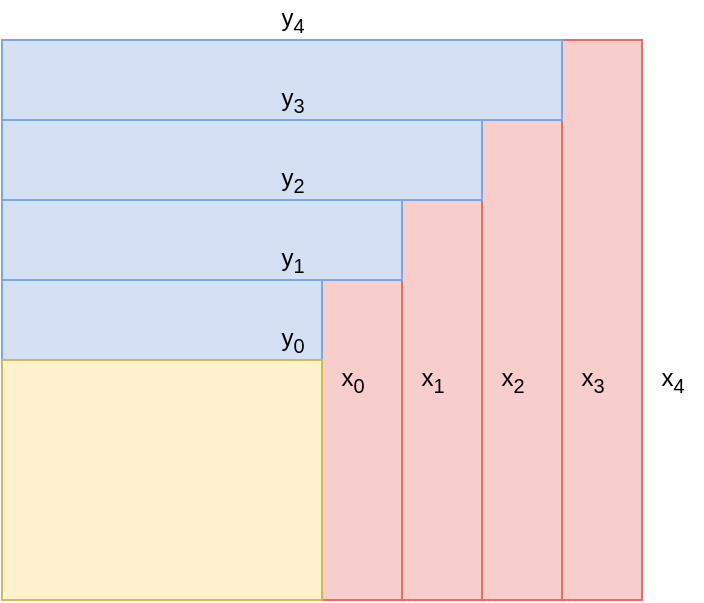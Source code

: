<mxfile version="16.5.6" type="device"><diagram id="Fa1Z88mqUrpcYjooUXyH" name="Page-1"><mxGraphModel dx="942" dy="613" grid="1" gridSize="10" guides="1" tooltips="1" connect="1" arrows="1" fold="1" page="1" pageScale="1" pageWidth="827" pageHeight="1169" math="0" shadow="0"><root><mxCell id="0"/><mxCell id="1" parent="0"/><mxCell id="A20vgs2BiuzFDG13m7Nh-1" value="" style="whiteSpace=wrap;html=1;fillColor=#F8CECC;strokeColor=#EA6B66;" vertex="1" parent="1"><mxGeometry x="600" y="80" width="40" height="280" as="geometry"/></mxCell><mxCell id="A20vgs2BiuzFDG13m7Nh-2" value="" style="whiteSpace=wrap;html=1;strokeColor=#EA6B66;fillColor=#F8CECC;" vertex="1" parent="1"><mxGeometry x="560" y="120" width="40" height="240" as="geometry"/></mxCell><mxCell id="A20vgs2BiuzFDG13m7Nh-3" value="" style="whiteSpace=wrap;html=1;strokeColor=#EA6B66;fillColor=#F8CECC;" vertex="1" parent="1"><mxGeometry x="520" y="160" width="40" height="200" as="geometry"/></mxCell><mxCell id="A20vgs2BiuzFDG13m7Nh-4" value="" style="whiteSpace=wrap;html=1;strokeColor=#EA6B66;fillColor=#F8CECC;" vertex="1" parent="1"><mxGeometry x="480" y="200" width="40" height="160" as="geometry"/></mxCell><mxCell id="A20vgs2BiuzFDG13m7Nh-5" value="" style="whiteSpace=wrap;html=1;fontColor=#000000;labelBackgroundColor=none;strokeColor=#7EA6E0;fillColor=#D4E1F5;" vertex="1" parent="1"><mxGeometry x="320" y="80" width="280" height="40" as="geometry"/></mxCell><mxCell id="A20vgs2BiuzFDG13m7Nh-6" value="" style="whiteSpace=wrap;html=1;fillColor=#D4E1F5;strokeColor=#7EA6E0;" vertex="1" parent="1"><mxGeometry x="320" y="120" width="240" height="40" as="geometry"/></mxCell><mxCell id="A20vgs2BiuzFDG13m7Nh-7" value="" style="whiteSpace=wrap;html=1;fillColor=#D4E1F5;strokeColor=#7EA6E0;" vertex="1" parent="1"><mxGeometry x="320" y="160" width="200" height="40" as="geometry"/></mxCell><mxCell id="A20vgs2BiuzFDG13m7Nh-8" value="" style="whiteSpace=wrap;html=1;fillColor=#D4E1F5;strokeColor=#7EA6E0;" vertex="1" parent="1"><mxGeometry x="320" y="200" width="160" height="40" as="geometry"/></mxCell><mxCell id="A20vgs2BiuzFDG13m7Nh-9" value="x&lt;sub&gt;0&lt;/sub&gt;" style="text;html=1;resizable=0;autosize=1;align=center;verticalAlign=middle;points=[];fillColor=none;strokeColor=none;rounded=0;" vertex="1" parent="1"><mxGeometry x="480" y="240" width="30" height="20" as="geometry"/></mxCell><mxCell id="A20vgs2BiuzFDG13m7Nh-10" value="x&lt;sub&gt;1&lt;/sub&gt;" style="text;html=1;resizable=0;autosize=1;align=center;verticalAlign=middle;points=[];fillColor=none;strokeColor=none;rounded=0;" vertex="1" parent="1"><mxGeometry x="520" y="240" width="30" height="20" as="geometry"/></mxCell><mxCell id="A20vgs2BiuzFDG13m7Nh-11" value="x&lt;sub&gt;2&lt;/sub&gt;" style="text;html=1;resizable=0;autosize=1;align=center;verticalAlign=middle;points=[];fillColor=none;strokeColor=none;rounded=0;" vertex="1" parent="1"><mxGeometry x="560" y="240" width="30" height="20" as="geometry"/></mxCell><mxCell id="A20vgs2BiuzFDG13m7Nh-12" value="x&lt;sub&gt;3&lt;/sub&gt;" style="text;html=1;resizable=0;autosize=1;align=center;verticalAlign=middle;points=[];fillColor=none;strokeColor=none;rounded=0;" vertex="1" parent="1"><mxGeometry x="600" y="240" width="30" height="20" as="geometry"/></mxCell><mxCell id="A20vgs2BiuzFDG13m7Nh-14" value="y&lt;sub&gt;0&lt;/sub&gt;" style="text;html=1;resizable=0;autosize=1;align=center;verticalAlign=middle;points=[];fillColor=none;strokeColor=none;rounded=0;" vertex="1" parent="1"><mxGeometry x="450" y="220" width="30" height="20" as="geometry"/></mxCell><mxCell id="A20vgs2BiuzFDG13m7Nh-15" value="y&lt;sub&gt;1&lt;/sub&gt;" style="text;html=1;resizable=0;autosize=1;align=center;verticalAlign=middle;points=[];fillColor=none;strokeColor=none;rounded=0;" vertex="1" parent="1"><mxGeometry x="450" y="180" width="30" height="20" as="geometry"/></mxCell><mxCell id="A20vgs2BiuzFDG13m7Nh-16" value="y&lt;sub&gt;2&lt;/sub&gt;" style="text;html=1;resizable=0;autosize=1;align=center;verticalAlign=middle;points=[];fillColor=none;strokeColor=none;rounded=0;" vertex="1" parent="1"><mxGeometry x="450" y="140" width="30" height="20" as="geometry"/></mxCell><mxCell id="A20vgs2BiuzFDG13m7Nh-17" value="y&lt;sub&gt;3&lt;/sub&gt;" style="text;html=1;resizable=0;autosize=1;align=center;verticalAlign=middle;points=[];fillColor=none;strokeColor=none;rounded=0;" vertex="1" parent="1"><mxGeometry x="450" y="100" width="30" height="20" as="geometry"/></mxCell><mxCell id="A20vgs2BiuzFDG13m7Nh-18" value="y&lt;sub&gt;4&lt;/sub&gt;" style="text;html=1;resizable=0;autosize=1;align=center;verticalAlign=middle;points=[];fillColor=none;strokeColor=none;rounded=0;" vertex="1" parent="1"><mxGeometry x="450" y="60" width="30" height="20" as="geometry"/></mxCell><mxCell id="A20vgs2BiuzFDG13m7Nh-19" value="x&lt;sub&gt;4&lt;/sub&gt;" style="text;html=1;resizable=0;autosize=1;align=center;verticalAlign=middle;points=[];fillColor=none;strokeColor=none;rounded=0;" vertex="1" parent="1"><mxGeometry x="640" y="240" width="30" height="20" as="geometry"/></mxCell><mxCell id="A20vgs2BiuzFDG13m7Nh-22" value="" style="whiteSpace=wrap;html=1;labelBackgroundColor=none;strokeColor=#d6b656;fillColor=#fff2cc;" vertex="1" parent="1"><mxGeometry x="320" y="240" width="160" height="120" as="geometry"/></mxCell></root></mxGraphModel></diagram></mxfile>
